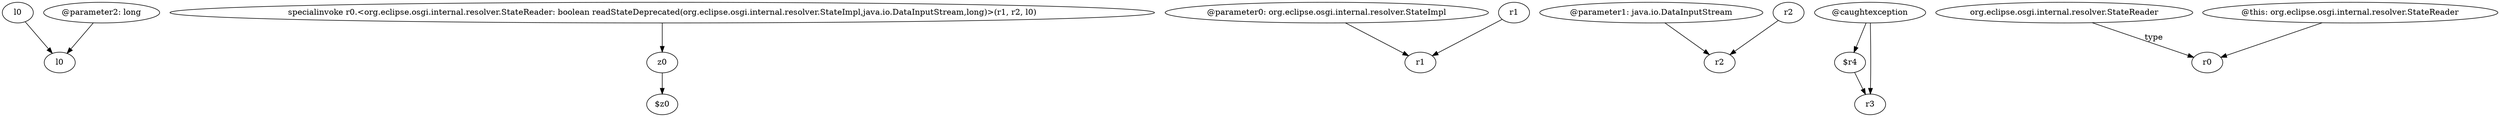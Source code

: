 digraph g {
0[label="l0"]
1[label="l0"]
0->1[label=""]
2[label="specialinvoke r0.<org.eclipse.osgi.internal.resolver.StateReader: boolean readStateDeprecated(org.eclipse.osgi.internal.resolver.StateImpl,java.io.DataInputStream,long)>(r1, r2, l0)"]
3[label="z0"]
2->3[label=""]
4[label="@parameter0: org.eclipse.osgi.internal.resolver.StateImpl"]
5[label="r1"]
4->5[label=""]
6[label="@parameter2: long"]
6->1[label=""]
7[label="$z0"]
3->7[label=""]
8[label="r1"]
8->5[label=""]
9[label="@parameter1: java.io.DataInputStream"]
10[label="r2"]
9->10[label=""]
11[label="$r4"]
12[label="r3"]
11->12[label=""]
13[label="org.eclipse.osgi.internal.resolver.StateReader"]
14[label="r0"]
13->14[label="type"]
15[label="@caughtexception"]
15->11[label=""]
16[label="@this: org.eclipse.osgi.internal.resolver.StateReader"]
16->14[label=""]
15->12[label=""]
17[label="r2"]
17->10[label=""]
}